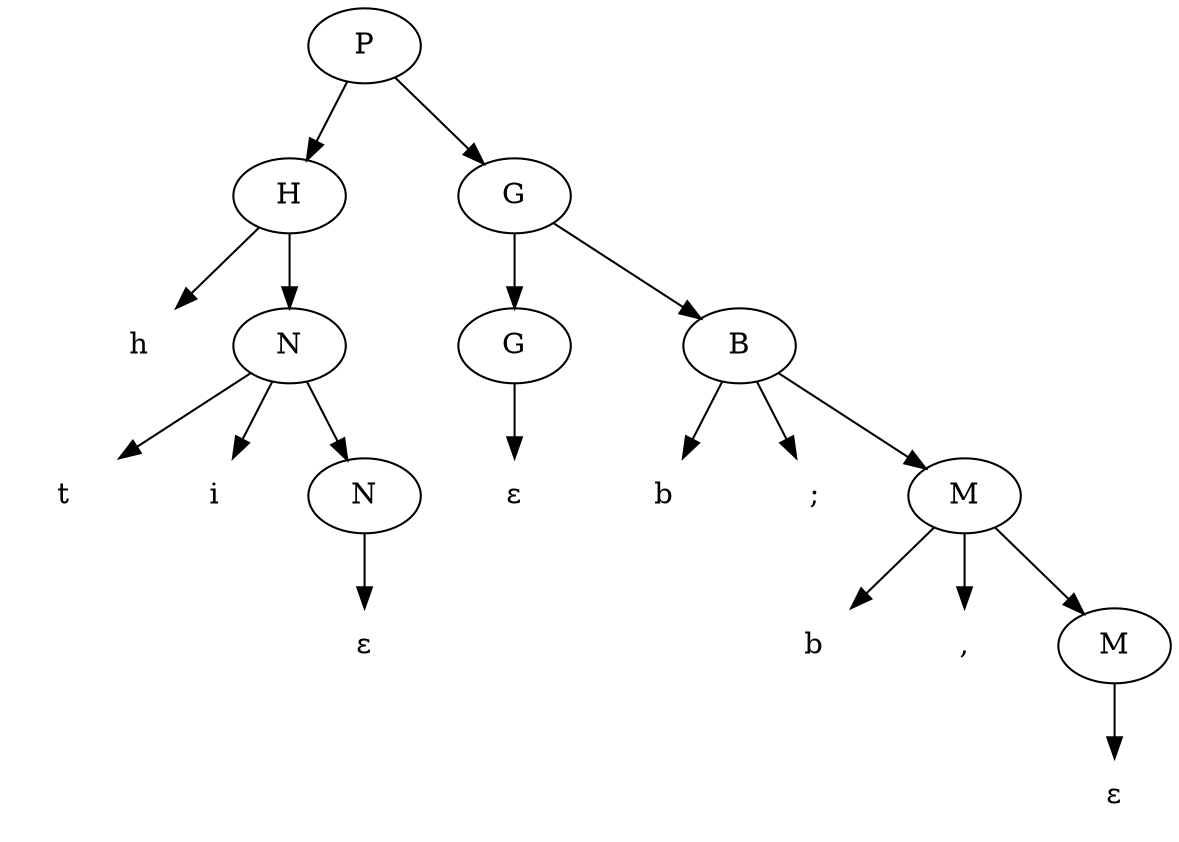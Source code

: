digraph G {
  h [shape=none]
  t [shape=none]
  i [shape=none]
  b [shape=none]
  N_1 [label="N"]
  G_1 [label="G"]
  b_1 [label="b", shape=none]
  comma [label=",", shape=none]
  semicolons [label=";", shape=none]
  ε [shape=none]
  epsilon_1 [label="ε", shape=none]
  epsilon_2 [label="ε", shape=none]
  M_1 [label="M"]
  
  P -> H 
  H -> h 
  H -> N
  N -> t
  N -> i
  N -> N_1
  N_1 -> ε

  P -> G
  G -> G_1
  G_1 -> epsilon_1
  G -> B
  B -> b
  B -> semicolons
  B -> M
  M -> comma
  M -> b_1
  M -> M_1
  M_1 -> epsilon_2

}